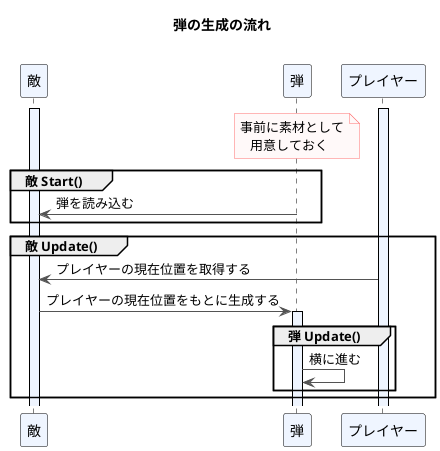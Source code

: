 @startuml

skinparam sequence {
	ArrowColor #535353
	LifeLineBorderColor Black
	LifeLineBackgroundColor #eff5ff

	ParticipantBorderColor Black
	ParticipantBackgroundColor #eff5ff

}
skinparam note{
    BorderColor #ff7070
    BackgroundColor #fff9f9
}

participant 敵
participant 弾
participant プレイヤー
activate 敵
activate プレイヤー

title 弾の生成の流れ\n

note over of 弾
	事前に素材として
    用意しておく
end note

group 敵 Start()
    敵 <- 弾 : 弾を読み込む
end
group 敵 Update()
    敵 <- プレイヤー : プレイヤーの現在位置を取得する
    敵 -> 弾 : プレイヤーの現在位置をもとに生成する

    activate 弾
    group 弾 Update()
        弾 -> 弾 : 横に進む
    end
end

@enduml
